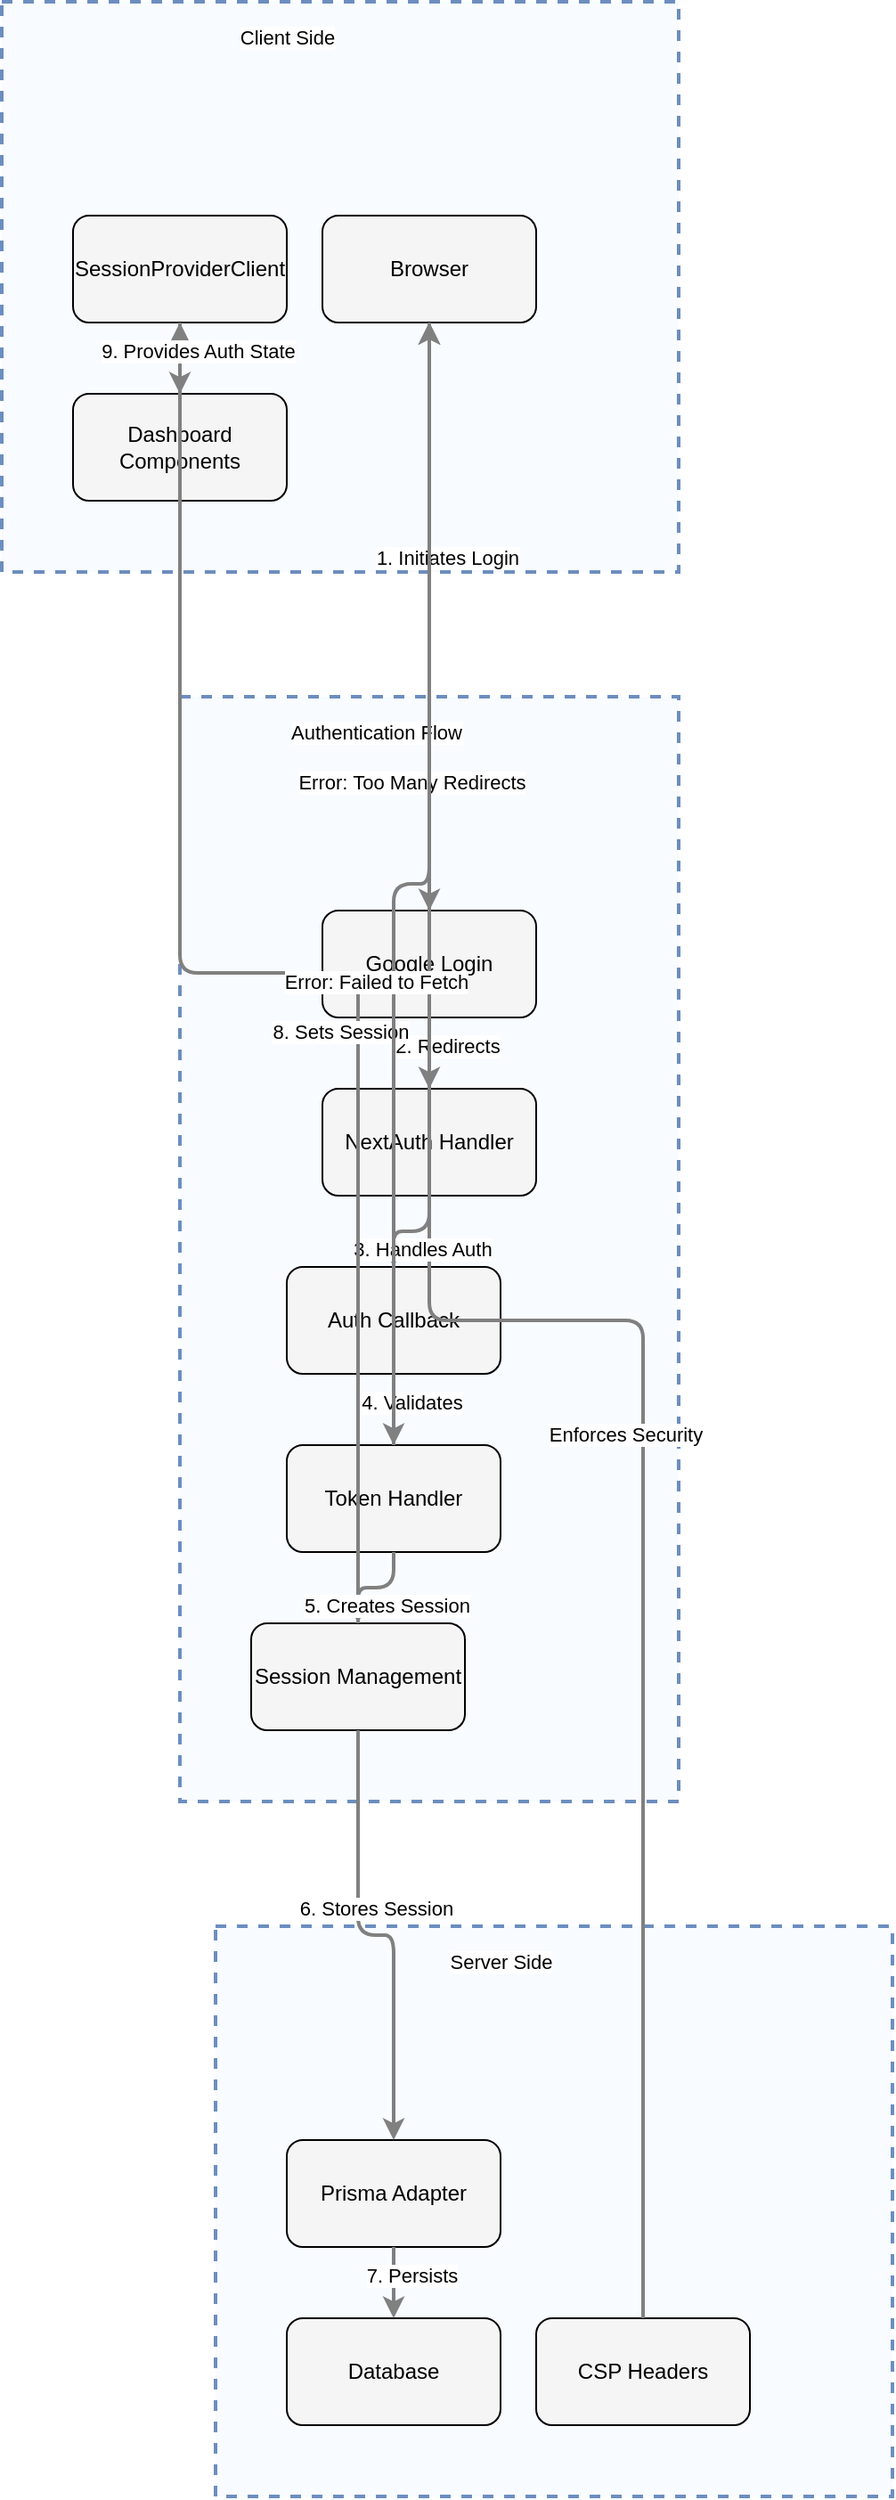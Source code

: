 <?xml version="1.0" encoding="UTF-8"?>
      <mxfile version="14.6.5" type="device">
        <diagram id="codeviz-diagram" name="System Diagram">
          <mxGraphModel dx="1000" dy="1000" grid="1" gridSize="10" guides="1" tooltips="1" connect="1" arrows="1" fold="1" page="1" pageScale="1" pageWidth="1169" pageHeight="827" math="0" shadow="0">
            <root>
              <mxCell id="0"/>
              <mxCell id="1" parent="0"/>
              <mxCell id="subGraph0" value="" style="html=1;whiteSpace=wrap;container=1;fillColor=#dae8fc;strokeColor=#6c8ebf;dashed=1;fillOpacity=20;strokeWidth=2;containerType=none;recursiveResize=0;movable=1;resizable=1;autosize=0;dropTarget=0" vertex="1" parent="1">
                <mxGeometry x="49" y="47" width="380" height="320" as="geometry"/>
              </mxCell>
              <mxCell id="subGraph0_label" value="Client Side" style="edgeLabel;html=1;align=center;verticalAlign=middle;resizable=0;labelBackgroundColor=white;spacing=5" vertex="1" parent="1">
                <mxGeometry x="57" y="55" width="304" height="24" as="geometry"/>
              </mxCell>
<mxCell id="subGraph1" value="" style="html=1;whiteSpace=wrap;container=1;fillColor=#dae8fc;strokeColor=#6c8ebf;dashed=1;fillOpacity=20;strokeWidth=2;containerType=none;recursiveResize=0;movable=1;resizable=1;autosize=0;dropTarget=0" vertex="1" parent="1">
                <mxGeometry x="149" y="437" width="280" height="620" as="geometry"/>
              </mxCell>
              <mxCell id="subGraph1_label" value="Authentication Flow" style="edgeLabel;html=1;align=center;verticalAlign=middle;resizable=0;labelBackgroundColor=white;spacing=5" vertex="1" parent="1">
                <mxGeometry x="157" y="445" width="204" height="24" as="geometry"/>
              </mxCell>
<mxCell id="subGraph2" value="" style="html=1;whiteSpace=wrap;container=1;fillColor=#dae8fc;strokeColor=#6c8ebf;dashed=1;fillOpacity=20;strokeWidth=2;containerType=none;recursiveResize=0;movable=1;resizable=1;autosize=0;dropTarget=0" vertex="1" parent="1">
                <mxGeometry x="169" y="1127" width="380" height="320" as="geometry"/>
              </mxCell>
              <mxCell id="subGraph2_label" value="Server Side" style="edgeLabel;html=1;align=center;verticalAlign=middle;resizable=0;labelBackgroundColor=white;spacing=5" vertex="1" parent="1">
                <mxGeometry x="177" y="1135" width="304" height="24" as="geometry"/>
              </mxCell>
              <mxCell id="AuthCallback" value="Auth Callback" style="rounded=1;whiteSpace=wrap;html=1;fillColor=#f5f5f5" vertex="1" parent="subGraph1">
                    <mxGeometry x="60" y="320" width="120" height="60" as="geometry"/>
                  </mxCell>
<mxCell id="Browser" value="Browser" style="rounded=1;whiteSpace=wrap;html=1;fillColor=#f5f5f5" vertex="1" parent="subGraph0">
                    <mxGeometry x="180" y="120" width="120" height="60" as="geometry"/>
                  </mxCell>
<mxCell id="CSPHeaders" value="CSP Headers" style="rounded=1;whiteSpace=wrap;html=1;fillColor=#f5f5f5" vertex="1" parent="subGraph2">
                    <mxGeometry x="180" y="220" width="120" height="60" as="geometry"/>
                  </mxCell>
<mxCell id="Dashboard" value="Dashboard Components" style="rounded=1;whiteSpace=wrap;html=1;fillColor=#f5f5f5" vertex="1" parent="subGraph0">
                    <mxGeometry x="40" y="220" width="120" height="60" as="geometry"/>
                  </mxCell>
<mxCell id="Database" value="Database" style="rounded=1;whiteSpace=wrap;html=1;fillColor=#f5f5f5" vertex="1" parent="subGraph2">
                    <mxGeometry x="40" y="220" width="120" height="60" as="geometry"/>
                  </mxCell>
<mxCell id="GoogleLogin" value="Google Login" style="rounded=1;whiteSpace=wrap;html=1;fillColor=#f5f5f5" vertex="1" parent="subGraph1">
                    <mxGeometry x="80" y="120" width="120" height="60" as="geometry"/>
                  </mxCell>
<mxCell id="NextAuthHandler" value="NextAuth Handler" style="rounded=1;whiteSpace=wrap;html=1;fillColor=#f5f5f5" vertex="1" parent="subGraph1">
                    <mxGeometry x="80" y="220" width="120" height="60" as="geometry"/>
                  </mxCell>
<mxCell id="PrismaAdapter" value="Prisma Adapter" style="rounded=1;whiteSpace=wrap;html=1;fillColor=#f5f5f5" vertex="1" parent="subGraph2">
                    <mxGeometry x="40" y="120" width="120" height="60" as="geometry"/>
                  </mxCell>
<mxCell id="SessionMgmt" value="Session Management" style="rounded=1;whiteSpace=wrap;html=1;fillColor=#f5f5f5" vertex="1" parent="subGraph1">
                    <mxGeometry x="40" y="520" width="120" height="60" as="geometry"/>
                  </mxCell>
<mxCell id="SessionProvider" value="SessionProviderClient" style="rounded=1;whiteSpace=wrap;html=1;fillColor=#f5f5f5" vertex="1" parent="subGraph0">
                    <mxGeometry x="40" y="120" width="120" height="60" as="geometry"/>
                  </mxCell>
<mxCell id="TokenHandler" value="Token Handler" style="rounded=1;whiteSpace=wrap;html=1;fillColor=#f5f5f5" vertex="1" parent="subGraph1">
                    <mxGeometry x="60" y="420" width="120" height="60" as="geometry"/>
                  </mxCell>
              <mxCell id="edge-L_AuthCallback_TokenHandler_3" style="edgeStyle=orthogonalEdgeStyle;rounded=1;orthogonalLoop=1;jettySize=auto;html=1;strokeColor=#808080;strokeWidth=2;jumpStyle=arc;jumpSize=10;spacing=15;labelBackgroundColor=white;labelBorderColor=none" edge="1" parent="1" source="AuthCallback" target="TokenHandler">
                  <mxGeometry relative="1" as="geometry"/>
                </mxCell>
                <mxCell id="edge-L_AuthCallback_TokenHandler_3_label" value="4. Validates" style="edgeLabel;html=1;align=center;verticalAlign=middle;resizable=0;points=[];" vertex="1" connectable="0" parent="edge-L_AuthCallback_TokenHandler_3">
                  <mxGeometry x="-0.2" y="10" relative="1" as="geometry">
                    <mxPoint as="offset"/>
                  </mxGeometry>
                </mxCell>
<mxCell id="edge-L_Browser_GoogleLogin_0" style="edgeStyle=orthogonalEdgeStyle;rounded=1;orthogonalLoop=1;jettySize=auto;html=1;strokeColor=#808080;strokeWidth=2;jumpStyle=arc;jumpSize=10;spacing=15;labelBackgroundColor=white;labelBorderColor=none" edge="1" parent="1" source="Browser" target="GoogleLogin">
                  <mxGeometry relative="1" as="geometry"/>
                </mxCell>
                <mxCell id="edge-L_Browser_GoogleLogin_0_label" value="1. Initiates Login" style="edgeLabel;html=1;align=center;verticalAlign=middle;resizable=0;points=[];" vertex="1" connectable="0" parent="edge-L_Browser_GoogleLogin_0">
                  <mxGeometry x="-0.2" y="10" relative="1" as="geometry">
                    <mxPoint as="offset"/>
                  </mxGeometry>
                </mxCell>
<mxCell id="edge-L_CSPHeaders_Browser_9" style="edgeStyle=orthogonalEdgeStyle;rounded=1;orthogonalLoop=1;jettySize=auto;html=1;strokeColor=#808080;strokeWidth=2;jumpStyle=arc;jumpSize=10;spacing=15;labelBackgroundColor=white;labelBorderColor=none" edge="1" parent="1" source="CSPHeaders" target="Browser">
                  <mxGeometry relative="1" as="geometry"/>
                </mxCell>
                <mxCell id="edge-L_CSPHeaders_Browser_9_label" value="Enforces Security" style="edgeLabel;html=1;align=center;verticalAlign=middle;resizable=0;points=[];" vertex="1" connectable="0" parent="edge-L_CSPHeaders_Browser_9">
                  <mxGeometry x="-0.2" y="10" relative="1" as="geometry">
                    <mxPoint as="offset"/>
                  </mxGeometry>
                </mxCell>
<mxCell id="edge-L_GoogleLogin_NextAuthHandler_1" style="edgeStyle=orthogonalEdgeStyle;rounded=1;orthogonalLoop=1;jettySize=auto;html=1;strokeColor=#808080;strokeWidth=2;jumpStyle=arc;jumpSize=10;spacing=15;labelBackgroundColor=white;labelBorderColor=none" edge="1" parent="1" source="GoogleLogin" target="NextAuthHandler">
                  <mxGeometry relative="1" as="geometry"/>
                </mxCell>
                <mxCell id="edge-L_GoogleLogin_NextAuthHandler_1_label" value="2. Redirects" style="edgeLabel;html=1;align=center;verticalAlign=middle;resizable=0;points=[];" vertex="1" connectable="0" parent="edge-L_GoogleLogin_NextAuthHandler_1">
                  <mxGeometry x="-0.2" y="10" relative="1" as="geometry">
                    <mxPoint as="offset"/>
                  </mxGeometry>
                </mxCell>
<mxCell id="edge-L_NextAuthHandler_AuthCallback_2" style="edgeStyle=orthogonalEdgeStyle;rounded=1;orthogonalLoop=1;jettySize=auto;html=1;strokeColor=#808080;strokeWidth=2;jumpStyle=arc;jumpSize=10;spacing=15;labelBackgroundColor=white;labelBorderColor=none" edge="1" parent="1" source="NextAuthHandler" target="AuthCallback">
                  <mxGeometry relative="1" as="geometry"/>
                </mxCell>
                <mxCell id="edge-L_NextAuthHandler_AuthCallback_2_label" value="3. Handles Auth" style="edgeLabel;html=1;align=center;verticalAlign=middle;resizable=0;points=[];" vertex="1" connectable="0" parent="edge-L_NextAuthHandler_AuthCallback_2">
                  <mxGeometry x="-0.2" y="10" relative="1" as="geometry">
                    <mxPoint as="offset"/>
                  </mxGeometry>
                </mxCell>
<mxCell id="edge-L_NextAuthHandler_Browser_10" style="edgeStyle=orthogonalEdgeStyle;rounded=1;orthogonalLoop=1;jettySize=auto;html=1;strokeColor=#808080;strokeWidth=2;jumpStyle=arc;jumpSize=10;spacing=15;labelBackgroundColor=white;labelBorderColor=none" edge="1" parent="1" source="NextAuthHandler" target="Browser">
                  <mxGeometry relative="1" as="geometry"/>
                </mxCell>
                <mxCell id="edge-L_NextAuthHandler_Browser_10_label" value="Error: Too Many Redirects" style="edgeLabel;html=1;align=center;verticalAlign=middle;resizable=0;points=[];" vertex="1" connectable="0" parent="edge-L_NextAuthHandler_Browser_10">
                  <mxGeometry x="-0.2" y="10" relative="1" as="geometry">
                    <mxPoint as="offset"/>
                  </mxGeometry>
                </mxCell>
<mxCell id="edge-L_PrismaAdapter_Database_6" style="edgeStyle=orthogonalEdgeStyle;rounded=1;orthogonalLoop=1;jettySize=auto;html=1;strokeColor=#808080;strokeWidth=2;jumpStyle=arc;jumpSize=10;spacing=15;labelBackgroundColor=white;labelBorderColor=none" edge="1" parent="1" source="PrismaAdapter" target="Database">
                  <mxGeometry relative="1" as="geometry"/>
                </mxCell>
                <mxCell id="edge-L_PrismaAdapter_Database_6_label" value="7. Persists" style="edgeLabel;html=1;align=center;verticalAlign=middle;resizable=0;points=[];" vertex="1" connectable="0" parent="edge-L_PrismaAdapter_Database_6">
                  <mxGeometry x="-0.2" y="10" relative="1" as="geometry">
                    <mxPoint as="offset"/>
                  </mxGeometry>
                </mxCell>
<mxCell id="edge-L_SessionMgmt_PrismaAdapter_5" style="edgeStyle=orthogonalEdgeStyle;rounded=1;orthogonalLoop=1;jettySize=auto;html=1;strokeColor=#808080;strokeWidth=2;jumpStyle=arc;jumpSize=10;spacing=15;labelBackgroundColor=white;labelBorderColor=none" edge="1" parent="1" source="SessionMgmt" target="PrismaAdapter">
                  <mxGeometry relative="1" as="geometry"/>
                </mxCell>
                <mxCell id="edge-L_SessionMgmt_PrismaAdapter_5_label" value="6. Stores Session" style="edgeLabel;html=1;align=center;verticalAlign=middle;resizable=0;points=[];" vertex="1" connectable="0" parent="edge-L_SessionMgmt_PrismaAdapter_5">
                  <mxGeometry x="-0.2" y="10" relative="1" as="geometry">
                    <mxPoint as="offset"/>
                  </mxGeometry>
                </mxCell>
<mxCell id="edge-L_SessionMgmt_SessionProvider_7" style="edgeStyle=orthogonalEdgeStyle;rounded=1;orthogonalLoop=1;jettySize=auto;html=1;strokeColor=#808080;strokeWidth=2;jumpStyle=arc;jumpSize=10;spacing=15;labelBackgroundColor=white;labelBorderColor=none" edge="1" parent="1" source="SessionMgmt" target="SessionProvider">
                  <mxGeometry relative="1" as="geometry"/>
                </mxCell>
                <mxCell id="edge-L_SessionMgmt_SessionProvider_7_label" value="8. Sets Session" style="edgeLabel;html=1;align=center;verticalAlign=middle;resizable=0;points=[];" vertex="1" connectable="0" parent="edge-L_SessionMgmt_SessionProvider_7">
                  <mxGeometry x="-0.2" y="10" relative="1" as="geometry">
                    <mxPoint as="offset"/>
                  </mxGeometry>
                </mxCell>
<mxCell id="edge-L_SessionProvider_Dashboard_8" style="edgeStyle=orthogonalEdgeStyle;rounded=1;orthogonalLoop=1;jettySize=auto;html=1;strokeColor=#808080;strokeWidth=2;jumpStyle=arc;jumpSize=10;spacing=15;labelBackgroundColor=white;labelBorderColor=none" edge="1" parent="1" source="SessionProvider" target="Dashboard">
                  <mxGeometry relative="1" as="geometry"/>
                </mxCell>
                <mxCell id="edge-L_SessionProvider_Dashboard_8_label" value="9. Provides Auth State" style="edgeLabel;html=1;align=center;verticalAlign=middle;resizable=0;points=[];" vertex="1" connectable="0" parent="edge-L_SessionProvider_Dashboard_8">
                  <mxGeometry x="-0.2" y="10" relative="1" as="geometry">
                    <mxPoint as="offset"/>
                  </mxGeometry>
                </mxCell>
<mxCell id="edge-L_TokenHandler_Browser_11" style="edgeStyle=orthogonalEdgeStyle;rounded=1;orthogonalLoop=1;jettySize=auto;html=1;strokeColor=#808080;strokeWidth=2;jumpStyle=arc;jumpSize=10;spacing=15;labelBackgroundColor=white;labelBorderColor=none" edge="1" parent="1" source="TokenHandler" target="Browser">
                  <mxGeometry relative="1" as="geometry"/>
                </mxCell>
                <mxCell id="edge-L_TokenHandler_Browser_11_label" value="Error: Failed to Fetch" style="edgeLabel;html=1;align=center;verticalAlign=middle;resizable=0;points=[];" vertex="1" connectable="0" parent="edge-L_TokenHandler_Browser_11">
                  <mxGeometry x="-0.2" y="10" relative="1" as="geometry">
                    <mxPoint as="offset"/>
                  </mxGeometry>
                </mxCell>
<mxCell id="edge-L_TokenHandler_SessionMgmt_4" style="edgeStyle=orthogonalEdgeStyle;rounded=1;orthogonalLoop=1;jettySize=auto;html=1;strokeColor=#808080;strokeWidth=2;jumpStyle=arc;jumpSize=10;spacing=15;labelBackgroundColor=white;labelBorderColor=none" edge="1" parent="1" source="TokenHandler" target="SessionMgmt">
                  <mxGeometry relative="1" as="geometry"/>
                </mxCell>
                <mxCell id="edge-L_TokenHandler_SessionMgmt_4_label" value="5. Creates Session" style="edgeLabel;html=1;align=center;verticalAlign=middle;resizable=0;points=[];" vertex="1" connectable="0" parent="edge-L_TokenHandler_SessionMgmt_4">
                  <mxGeometry x="-0.2" y="10" relative="1" as="geometry">
                    <mxPoint as="offset"/>
                  </mxGeometry>
                </mxCell>
            </root>
          </mxGraphModel>
        </diagram>
      </mxfile>